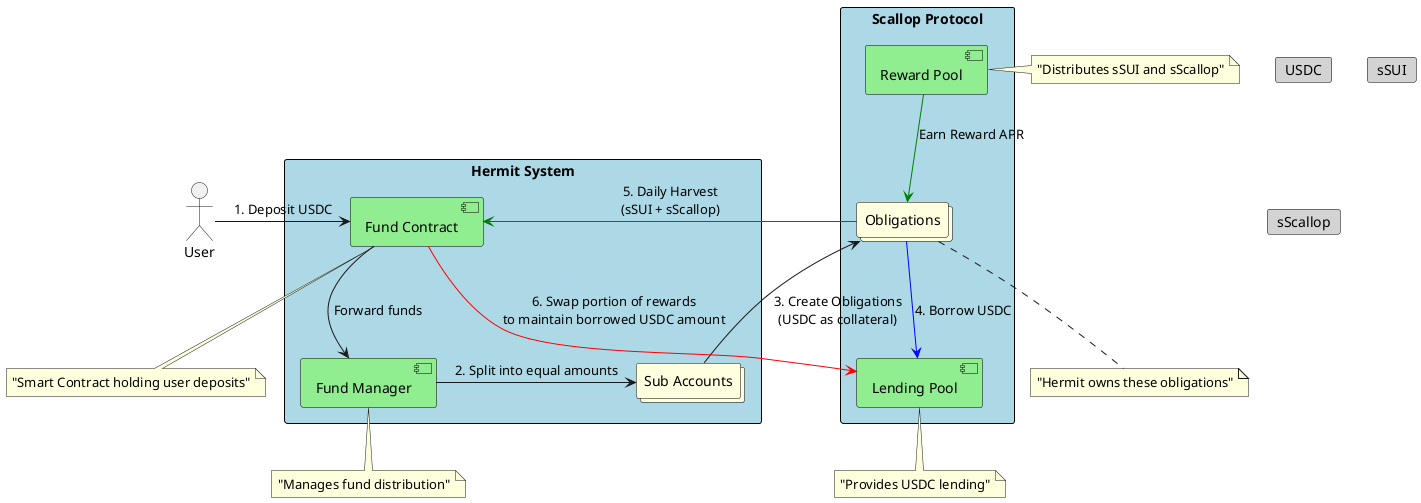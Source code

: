 @startuml Hermit System Architecture

' Define actors and components
actor "User" as user
rectangle "Hermit System" {
    component "Fund Contract" as fund
    component "Fund Manager" as fundManager
    collections "Sub Accounts" as subAccounts
}

rectangle "Scallop Protocol" {
    collections "Obligations" as obligations
    component "Lending Pool" as lendingPool
    component "Reward Pool" as rewardPool
}

' Define tokens and rewards
card "USDC" as usdc
card "sSUI" as ssui
card "sScallop" as sscallop

' Define relationships and flows
user -right-> fund : "1. Deposit USDC"
fund -down-> fundManager : "Forward funds"
fundManager -right-> subAccounts : "2. Split into equal amounts"
subAccounts -right-> obligations : "3. Create Obligations\n(USDC as collateral)"

obligations -[#blue]down-> lendingPool : "4. Borrow USDC"
rewardPool -[#green]-> obligations : "Earn Reward APR"

obligations -[#green]right-> fund : "5. Daily Harvest\n(sSUI + sScallop)"
fund -[#red]down-> lendingPool : "6. Swap portion of rewards\nto maintain borrowed USDC amount"

' Add notes
note bottom of fund : "Smart Contract holding user deposits"
note bottom of fundManager : "Manages fund distribution"
note bottom of obligations : "Hermit owns these obligations"
note bottom of lendingPool : "Provides USDC lending"
note right of rewardPool : "Distributes sSUI and sScallop"

' Style
skinparam rectangle {
    BackgroundColor LightBlue
    BorderColor Black
}

skinparam component {
    BackgroundColor LightGreen
    BorderColor Black
}

skinparam collections {
    BackgroundColor LightYellow
    BorderColor Black
}

skinparam card {
    BackgroundColor LightGray
    BorderColor Black
}

' Arrow colors
skinparam arrow {
    Color Black
}

@enduml
